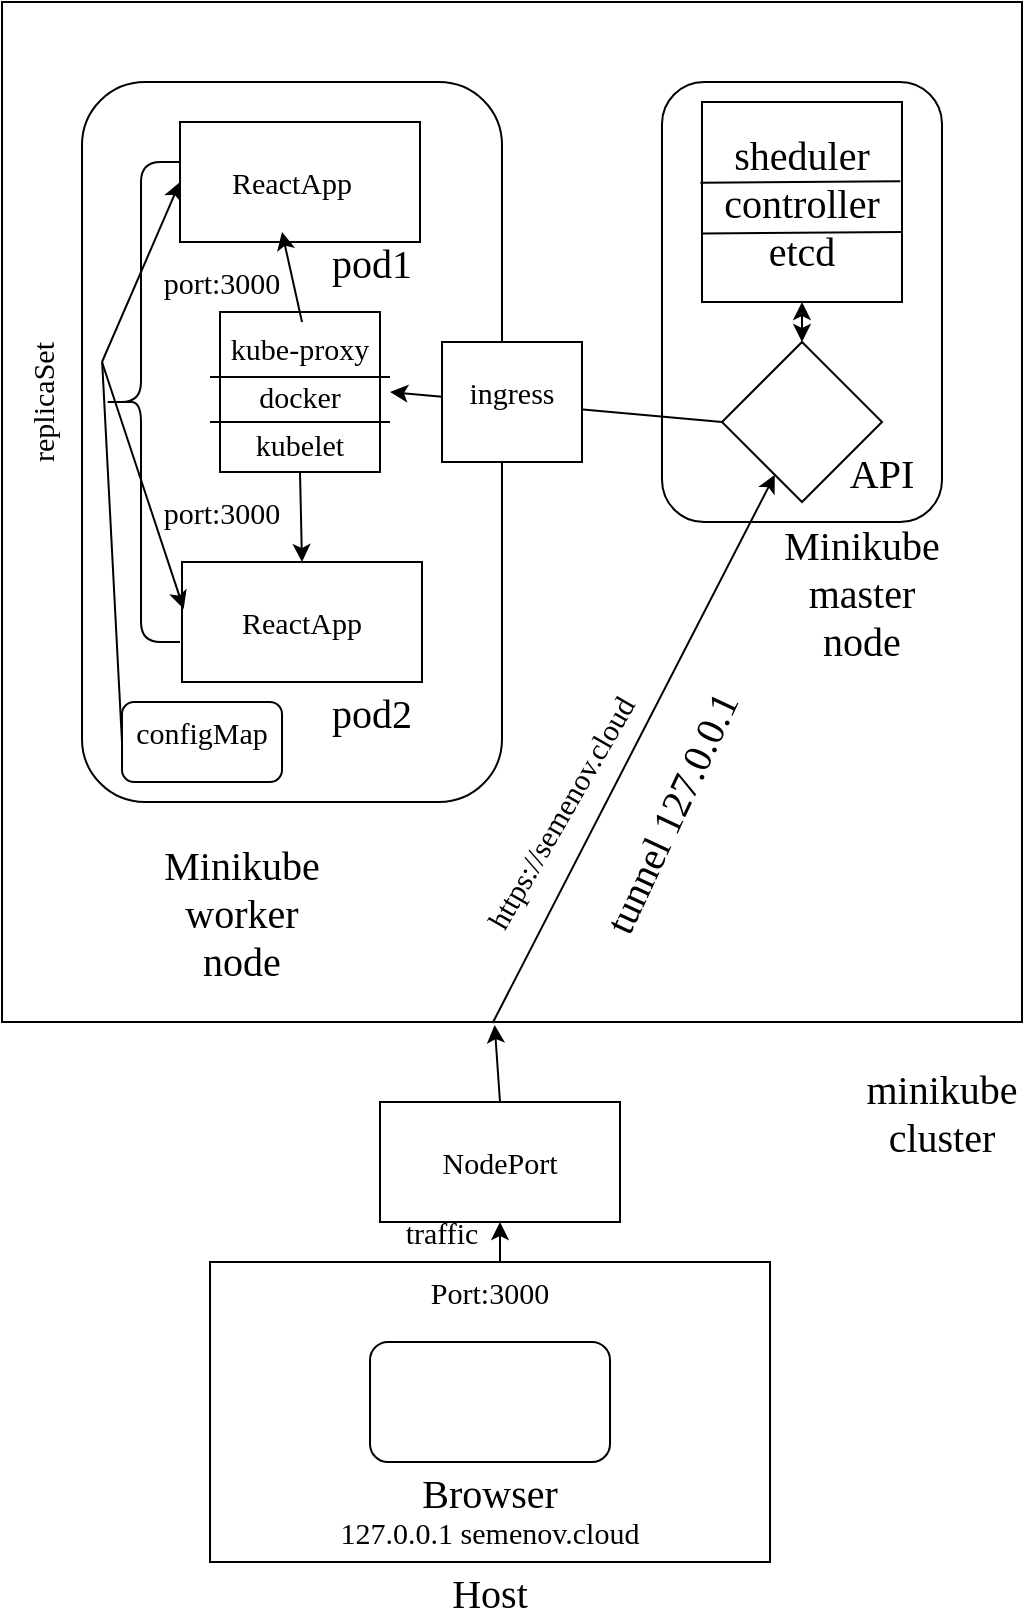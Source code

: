 <mxfile version="20.7.4" type="device"><diagram id="nDbbnNNauu_-PaAUMu-X" name="Страница 1"><mxGraphModel dx="1057" dy="1738" grid="1" gridSize="10" guides="1" tooltips="1" connect="1" arrows="1" fold="1" page="1" pageScale="1" pageWidth="827" pageHeight="1169" math="0" shadow="0"><root><mxCell id="0"/><mxCell id="1" parent="0"/><mxCell id="YRIsYIGgqFPjhDVwP6th-1" value="" style="rounded=0;whiteSpace=wrap;html=1;" vertex="1" parent="1"><mxGeometry x="274" y="530" width="280" height="150" as="geometry"/></mxCell><mxCell id="YRIsYIGgqFPjhDVwP6th-2" value="&lt;font face=&quot;Comic Sans MS&quot; style=&quot;font-size: 20px;&quot;&gt;Host&lt;/font&gt;" style="text;html=1;strokeColor=none;fillColor=none;align=center;verticalAlign=middle;whiteSpace=wrap;rounded=0;" vertex="1" parent="1"><mxGeometry x="384" y="680" width="60" height="30" as="geometry"/></mxCell><mxCell id="YRIsYIGgqFPjhDVwP6th-4" value="" style="rounded=1;whiteSpace=wrap;html=1;fontFamily=Comic Sans MS;fontSize=20;" vertex="1" parent="1"><mxGeometry x="354" y="570" width="120" height="60" as="geometry"/></mxCell><mxCell id="YRIsYIGgqFPjhDVwP6th-5" value="Browser" style="text;html=1;strokeColor=none;fillColor=none;align=center;verticalAlign=middle;whiteSpace=wrap;rounded=0;fontFamily=Comic Sans MS;fontSize=20;" vertex="1" parent="1"><mxGeometry x="384" y="630" width="60" height="30" as="geometry"/></mxCell><mxCell id="YRIsYIGgqFPjhDVwP6th-6" value="" style="whiteSpace=wrap;html=1;aspect=fixed;fontFamily=Comic Sans MS;fontSize=20;" vertex="1" parent="1"><mxGeometry x="170" y="-100" width="510" height="510" as="geometry"/></mxCell><mxCell id="YRIsYIGgqFPjhDVwP6th-7" value="minikube cluster" style="text;html=1;strokeColor=none;fillColor=none;align=center;verticalAlign=middle;whiteSpace=wrap;rounded=0;fontFamily=Comic Sans MS;fontSize=20;" vertex="1" parent="1"><mxGeometry x="610" y="440" width="60" height="30" as="geometry"/></mxCell><mxCell id="YRIsYIGgqFPjhDVwP6th-10" value="" style="rounded=1;whiteSpace=wrap;html=1;fontFamily=Comic Sans MS;fontSize=20;" vertex="1" parent="1"><mxGeometry x="210" y="-60" width="210" height="360" as="geometry"/></mxCell><mxCell id="YRIsYIGgqFPjhDVwP6th-11" value="" style="rounded=1;whiteSpace=wrap;html=1;fontFamily=Comic Sans MS;fontSize=20;" vertex="1" parent="1"><mxGeometry x="500" y="-60" width="140" height="220" as="geometry"/></mxCell><mxCell id="YRIsYIGgqFPjhDVwP6th-12" value="Minikube worker node" style="text;html=1;strokeColor=none;fillColor=none;align=center;verticalAlign=middle;whiteSpace=wrap;rounded=0;fontFamily=Comic Sans MS;fontSize=20;" vertex="1" parent="1"><mxGeometry x="260" y="340" width="60" height="30" as="geometry"/></mxCell><mxCell id="YRIsYIGgqFPjhDVwP6th-13" value="Minikube master node" style="text;html=1;strokeColor=none;fillColor=none;align=center;verticalAlign=middle;whiteSpace=wrap;rounded=0;fontFamily=Comic Sans MS;fontSize=20;" vertex="1" parent="1"><mxGeometry x="570" y="180" width="60" height="30" as="geometry"/></mxCell><mxCell id="YRIsYIGgqFPjhDVwP6th-15" value="" style="rounded=0;whiteSpace=wrap;html=1;fontFamily=Comic Sans MS;fontSize=20;" vertex="1" parent="1"><mxGeometry x="259" y="-40" width="120" height="60" as="geometry"/></mxCell><mxCell id="YRIsYIGgqFPjhDVwP6th-16" value="pod1" style="text;html=1;strokeColor=none;fillColor=none;align=center;verticalAlign=middle;whiteSpace=wrap;rounded=0;fontFamily=Comic Sans MS;fontSize=20;" vertex="1" parent="1"><mxGeometry x="310" y="15" width="90" height="30" as="geometry"/></mxCell><mxCell id="YRIsYIGgqFPjhDVwP6th-17" value="" style="rhombus;whiteSpace=wrap;html=1;fontFamily=Comic Sans MS;fontSize=20;" vertex="1" parent="1"><mxGeometry x="530" y="70" width="80" height="80" as="geometry"/></mxCell><mxCell id="YRIsYIGgqFPjhDVwP6th-18" value="API" style="text;html=1;strokeColor=none;fillColor=none;align=center;verticalAlign=middle;whiteSpace=wrap;rounded=0;fontFamily=Comic Sans MS;fontSize=20;" vertex="1" parent="1"><mxGeometry x="580" y="120" width="60" height="30" as="geometry"/></mxCell><mxCell id="YRIsYIGgqFPjhDVwP6th-19" value="" style="endArrow=classic;html=1;rounded=0;fontFamily=Comic Sans MS;fontSize=20;exitX=0.481;exitY=1.001;exitDx=0;exitDy=0;exitPerimeter=0;" edge="1" parent="1" source="YRIsYIGgqFPjhDVwP6th-6" target="YRIsYIGgqFPjhDVwP6th-17"><mxGeometry width="50" height="50" relative="1" as="geometry"><mxPoint x="390" y="260" as="sourcePoint"/><mxPoint x="440" y="210" as="targetPoint"/></mxGeometry></mxCell><mxCell id="YRIsYIGgqFPjhDVwP6th-20" value="tunnel 127.0.0.1&lt;br&gt;" style="text;html=1;strokeColor=none;fillColor=none;align=center;verticalAlign=middle;whiteSpace=wrap;rounded=0;fontFamily=Comic Sans MS;fontSize=20;rotation=-65;" vertex="1" parent="1"><mxGeometry x="414" y="290" width="180" height="30" as="geometry"/></mxCell><mxCell id="YRIsYIGgqFPjhDVwP6th-23" value="" style="whiteSpace=wrap;html=1;aspect=fixed;fontFamily=Comic Sans MS;fontSize=20;" vertex="1" parent="1"><mxGeometry x="520" y="-50" width="100" height="100" as="geometry"/></mxCell><mxCell id="YRIsYIGgqFPjhDVwP6th-24" value="sheduler&lt;br&gt;controller&lt;br&gt;etcd" style="text;html=1;strokeColor=none;fillColor=none;align=center;verticalAlign=middle;whiteSpace=wrap;rounded=0;fontFamily=Comic Sans MS;fontSize=20;" vertex="1" parent="1"><mxGeometry x="540" y="-15" width="60" height="30" as="geometry"/></mxCell><mxCell id="YRIsYIGgqFPjhDVwP6th-25" value="" style="endArrow=none;html=1;rounded=0;fontFamily=Comic Sans MS;fontSize=20;entryX=-0.008;entryY=0.404;entryDx=0;entryDy=0;entryPerimeter=0;exitX=0.992;exitY=0.396;exitDx=0;exitDy=0;exitPerimeter=0;" edge="1" parent="1" source="YRIsYIGgqFPjhDVwP6th-23" target="YRIsYIGgqFPjhDVwP6th-23"><mxGeometry width="50" height="50" relative="1" as="geometry"><mxPoint x="390" y="110" as="sourcePoint"/><mxPoint x="440" y="60" as="targetPoint"/></mxGeometry></mxCell><mxCell id="YRIsYIGgqFPjhDVwP6th-26" value="" style="endArrow=none;html=1;rounded=0;fontFamily=Comic Sans MS;fontSize=20;entryX=-0.008;entryY=0.404;entryDx=0;entryDy=0;entryPerimeter=0;exitX=0.992;exitY=0.396;exitDx=0;exitDy=0;exitPerimeter=0;" edge="1" parent="1"><mxGeometry width="50" height="50" relative="1" as="geometry"><mxPoint x="620" y="15.0" as="sourcePoint"/><mxPoint x="520" y="15.8" as="targetPoint"/></mxGeometry></mxCell><mxCell id="YRIsYIGgqFPjhDVwP6th-30" value="" style="whiteSpace=wrap;html=1;aspect=fixed;fontFamily=Comic Sans MS;fontSize=20;" vertex="1" parent="1"><mxGeometry x="279" y="55" width="80" height="80" as="geometry"/></mxCell><mxCell id="YRIsYIGgqFPjhDVwP6th-31" value="&lt;font style=&quot;font-size: 15px;&quot;&gt;kube-proxy&lt;br&gt;docker&lt;br&gt;kubelet&lt;/font&gt;" style="text;html=1;strokeColor=none;fillColor=none;align=center;verticalAlign=middle;whiteSpace=wrap;rounded=0;fontFamily=Comic Sans MS;fontSize=20;" vertex="1" parent="1"><mxGeometry x="274" y="80" width="90" height="30" as="geometry"/></mxCell><mxCell id="YRIsYIGgqFPjhDVwP6th-32" value="" style="endArrow=none;html=1;rounded=0;fontFamily=Comic Sans MS;fontSize=15;exitX=0;exitY=0.25;exitDx=0;exitDy=0;entryX=1;entryY=0.25;entryDx=0;entryDy=0;" edge="1" parent="1" source="YRIsYIGgqFPjhDVwP6th-31" target="YRIsYIGgqFPjhDVwP6th-31"><mxGeometry width="50" height="50" relative="1" as="geometry"><mxPoint x="370" y="140" as="sourcePoint"/><mxPoint x="420" y="90" as="targetPoint"/></mxGeometry></mxCell><mxCell id="YRIsYIGgqFPjhDVwP6th-33" value="" style="endArrow=none;html=1;rounded=0;fontFamily=Comic Sans MS;fontSize=15;exitX=0;exitY=0.25;exitDx=0;exitDy=0;entryX=1;entryY=0.25;entryDx=0;entryDy=0;" edge="1" parent="1"><mxGeometry width="50" height="50" relative="1" as="geometry"><mxPoint x="274" y="110" as="sourcePoint"/><mxPoint x="364" y="110" as="targetPoint"/></mxGeometry></mxCell><mxCell id="YRIsYIGgqFPjhDVwP6th-49" style="edgeStyle=orthogonalEdgeStyle;rounded=0;orthogonalLoop=1;jettySize=auto;html=1;exitX=0.5;exitY=0;exitDx=0;exitDy=0;entryX=0.5;entryY=1;entryDx=0;entryDy=0;fontFamily=Comic Sans MS;fontSize=15;" edge="1" parent="1" source="YRIsYIGgqFPjhDVwP6th-34" target="YRIsYIGgqFPjhDVwP6th-46"><mxGeometry relative="1" as="geometry"/></mxCell><mxCell id="YRIsYIGgqFPjhDVwP6th-34" value="Port:3000" style="text;html=1;strokeColor=none;fillColor=none;align=center;verticalAlign=middle;whiteSpace=wrap;rounded=0;fontFamily=Comic Sans MS;fontSize=15;" vertex="1" parent="1"><mxGeometry x="384" y="530" width="60" height="30" as="geometry"/></mxCell><mxCell id="YRIsYIGgqFPjhDVwP6th-37" value="" style="rounded=0;whiteSpace=wrap;html=1;fontFamily=Comic Sans MS;fontSize=20;" vertex="1" parent="1"><mxGeometry x="260" y="180" width="120" height="60" as="geometry"/></mxCell><mxCell id="YRIsYIGgqFPjhDVwP6th-38" value="pod2" style="text;html=1;strokeColor=none;fillColor=none;align=center;verticalAlign=middle;whiteSpace=wrap;rounded=0;fontFamily=Comic Sans MS;fontSize=20;" vertex="1" parent="1"><mxGeometry x="310" y="240" width="90" height="30" as="geometry"/></mxCell><mxCell id="YRIsYIGgqFPjhDVwP6th-41" value="" style="endArrow=classic;html=1;rounded=0;fontFamily=Comic Sans MS;fontSize=15;entryX=1;entryY=0.5;entryDx=0;entryDy=0;exitX=0;exitY=0.5;exitDx=0;exitDy=0;" edge="1" parent="1" source="YRIsYIGgqFPjhDVwP6th-17" target="YRIsYIGgqFPjhDVwP6th-31"><mxGeometry width="50" height="50" relative="1" as="geometry"><mxPoint x="340" y="210" as="sourcePoint"/><mxPoint x="390" y="160" as="targetPoint"/></mxGeometry></mxCell><mxCell id="YRIsYIGgqFPjhDVwP6th-42" value="" style="endArrow=classic;html=1;rounded=0;fontFamily=Comic Sans MS;fontSize=15;entryX=0.5;entryY=0;entryDx=0;entryDy=0;exitX=0.5;exitY=1;exitDx=0;exitDy=0;" edge="1" parent="1" source="YRIsYIGgqFPjhDVwP6th-30" target="YRIsYIGgqFPjhDVwP6th-37"><mxGeometry width="50" height="50" relative="1" as="geometry"><mxPoint x="340" y="210" as="sourcePoint"/><mxPoint x="390" y="160" as="targetPoint"/></mxGeometry></mxCell><mxCell id="YRIsYIGgqFPjhDVwP6th-43" value="" style="endArrow=classic;html=1;rounded=0;fontFamily=Comic Sans MS;fontSize=15;entryX=0;entryY=0;entryDx=0;entryDy=0;" edge="1" parent="1" target="YRIsYIGgqFPjhDVwP6th-16"><mxGeometry width="50" height="50" relative="1" as="geometry"><mxPoint x="320" y="60" as="sourcePoint"/><mxPoint x="390" y="160" as="targetPoint"/></mxGeometry></mxCell><mxCell id="YRIsYIGgqFPjhDVwP6th-44" value="port:3000" style="text;html=1;strokeColor=none;fillColor=none;align=center;verticalAlign=middle;whiteSpace=wrap;rounded=0;fontFamily=Comic Sans MS;fontSize=15;" vertex="1" parent="1"><mxGeometry x="250" y="140" width="60" height="30" as="geometry"/></mxCell><mxCell id="YRIsYIGgqFPjhDVwP6th-45" value="port:3000" style="text;html=1;strokeColor=none;fillColor=none;align=center;verticalAlign=middle;whiteSpace=wrap;rounded=0;fontFamily=Comic Sans MS;fontSize=15;" vertex="1" parent="1"><mxGeometry x="250" y="25" width="60" height="30" as="geometry"/></mxCell><mxCell id="YRIsYIGgqFPjhDVwP6th-46" value="" style="rounded=0;whiteSpace=wrap;html=1;fontFamily=Comic Sans MS;fontSize=15;" vertex="1" parent="1"><mxGeometry x="359" y="450" width="120" height="60" as="geometry"/></mxCell><mxCell id="YRIsYIGgqFPjhDVwP6th-47" value="NodePort" style="text;html=1;strokeColor=none;fillColor=none;align=center;verticalAlign=middle;whiteSpace=wrap;rounded=0;fontFamily=Comic Sans MS;fontSize=15;" vertex="1" parent="1"><mxGeometry x="389" y="465" width="60" height="30" as="geometry"/></mxCell><mxCell id="YRIsYIGgqFPjhDVwP6th-56" value="" style="endArrow=classic;html=1;rounded=0;fontFamily=Comic Sans MS;fontSize=15;exitX=0.5;exitY=0;exitDx=0;exitDy=0;entryX=0.483;entryY=1.003;entryDx=0;entryDy=0;entryPerimeter=0;" edge="1" parent="1" source="YRIsYIGgqFPjhDVwP6th-46" target="YRIsYIGgqFPjhDVwP6th-6"><mxGeometry width="50" height="50" relative="1" as="geometry"><mxPoint x="340" y="330" as="sourcePoint"/><mxPoint x="390" y="280" as="targetPoint"/></mxGeometry></mxCell><mxCell id="YRIsYIGgqFPjhDVwP6th-57" value="ReactApp" style="text;html=1;strokeColor=none;fillColor=none;align=center;verticalAlign=middle;whiteSpace=wrap;rounded=0;fontFamily=Comic Sans MS;fontSize=15;" vertex="1" parent="1"><mxGeometry x="290" y="195" width="60" height="30" as="geometry"/></mxCell><mxCell id="YRIsYIGgqFPjhDVwP6th-58" value="ReactApp" style="text;html=1;strokeColor=none;fillColor=none;align=center;verticalAlign=middle;whiteSpace=wrap;rounded=0;fontFamily=Comic Sans MS;fontSize=15;" vertex="1" parent="1"><mxGeometry x="285" y="-25" width="60" height="30" as="geometry"/></mxCell><mxCell id="YRIsYIGgqFPjhDVwP6th-59" value="traffic" style="text;html=1;strokeColor=none;fillColor=none;align=center;verticalAlign=middle;whiteSpace=wrap;rounded=0;fontFamily=Comic Sans MS;fontSize=15;" vertex="1" parent="1"><mxGeometry x="360" y="500" width="60" height="30" as="geometry"/></mxCell><mxCell id="YRIsYIGgqFPjhDVwP6th-60" value="" style="endArrow=classic;startArrow=classic;html=1;rounded=0;fontFamily=Comic Sans MS;fontSize=15;entryX=0.5;entryY=1;entryDx=0;entryDy=0;exitX=0.5;exitY=0;exitDx=0;exitDy=0;" edge="1" parent="1" source="YRIsYIGgqFPjhDVwP6th-17" target="YRIsYIGgqFPjhDVwP6th-23"><mxGeometry width="50" height="50" relative="1" as="geometry"><mxPoint x="340" y="210" as="sourcePoint"/><mxPoint x="390" y="160" as="targetPoint"/></mxGeometry></mxCell><mxCell id="YRIsYIGgqFPjhDVwP6th-61" value="127.0.0.1 semenov.cloud" style="text;html=1;strokeColor=none;fillColor=none;align=center;verticalAlign=middle;whiteSpace=wrap;rounded=0;fontFamily=Comic Sans MS;fontSize=15;" vertex="1" parent="1"><mxGeometry x="314" y="650" width="200" height="30" as="geometry"/></mxCell><mxCell id="YRIsYIGgqFPjhDVwP6th-62" value="" style="shape=curlyBracket;whiteSpace=wrap;html=1;rounded=1;labelPosition=left;verticalLabelPosition=middle;align=right;verticalAlign=middle;fontFamily=Comic Sans MS;fontSize=15;" vertex="1" parent="1"><mxGeometry x="220" y="-20" width="39" height="240" as="geometry"/></mxCell><mxCell id="YRIsYIGgqFPjhDVwP6th-63" value="replicaSet" style="text;html=1;strokeColor=none;fillColor=none;align=center;verticalAlign=middle;whiteSpace=wrap;rounded=0;fontFamily=Comic Sans MS;fontSize=15;rotation=-90;" vertex="1" parent="1"><mxGeometry x="160" y="85" width="60" height="30" as="geometry"/></mxCell><mxCell id="YRIsYIGgqFPjhDVwP6th-64" value="" style="rounded=0;whiteSpace=wrap;html=1;fontFamily=Comic Sans MS;fontSize=15;" vertex="1" parent="1"><mxGeometry x="390" y="70" width="70" height="60" as="geometry"/></mxCell><mxCell id="YRIsYIGgqFPjhDVwP6th-65" value="ingress" style="text;html=1;strokeColor=none;fillColor=none;align=center;verticalAlign=middle;whiteSpace=wrap;rounded=0;fontFamily=Comic Sans MS;fontSize=15;" vertex="1" parent="1"><mxGeometry x="395" y="80" width="60" height="30" as="geometry"/></mxCell><mxCell id="YRIsYIGgqFPjhDVwP6th-67" value="" style="rounded=1;whiteSpace=wrap;html=1;fontFamily=Comic Sans MS;fontSize=15;" vertex="1" parent="1"><mxGeometry x="230" y="250" width="80" height="40" as="geometry"/></mxCell><mxCell id="YRIsYIGgqFPjhDVwP6th-68" value="configMap" style="text;html=1;strokeColor=none;fillColor=none;align=center;verticalAlign=middle;whiteSpace=wrap;rounded=0;fontFamily=Comic Sans MS;fontSize=15;" vertex="1" parent="1"><mxGeometry x="240" y="250" width="60" height="30" as="geometry"/></mxCell><mxCell id="YRIsYIGgqFPjhDVwP6th-69" value="" style="endArrow=none;html=1;rounded=0;fontFamily=Comic Sans MS;fontSize=15;entryX=0;entryY=0.5;entryDx=0;entryDy=0;exitX=0.048;exitY=0.389;exitDx=0;exitDy=0;exitPerimeter=0;" edge="1" parent="1" source="YRIsYIGgqFPjhDVwP6th-10" target="YRIsYIGgqFPjhDVwP6th-67"><mxGeometry width="50" height="50" relative="1" as="geometry"><mxPoint x="380" y="210" as="sourcePoint"/><mxPoint x="430" y="160" as="targetPoint"/></mxGeometry></mxCell><mxCell id="YRIsYIGgqFPjhDVwP6th-70" value="" style="endArrow=classic;html=1;rounded=0;fontFamily=Comic Sans MS;fontSize=15;entryX=0;entryY=0.5;entryDx=0;entryDy=0;" edge="1" parent="1" target="YRIsYIGgqFPjhDVwP6th-15"><mxGeometry width="50" height="50" relative="1" as="geometry"><mxPoint x="220" y="80" as="sourcePoint"/><mxPoint x="430" y="160" as="targetPoint"/></mxGeometry></mxCell><mxCell id="YRIsYIGgqFPjhDVwP6th-71" value="" style="endArrow=classic;html=1;rounded=0;fontFamily=Comic Sans MS;fontSize=15;entryX=0.007;entryY=0.391;entryDx=0;entryDy=0;entryPerimeter=0;" edge="1" parent="1" target="YRIsYIGgqFPjhDVwP6th-37"><mxGeometry width="50" height="50" relative="1" as="geometry"><mxPoint x="220" y="80" as="sourcePoint"/><mxPoint x="430" y="160" as="targetPoint"/></mxGeometry></mxCell><mxCell id="YRIsYIGgqFPjhDVwP6th-72" value="https://semenov.cloud" style="text;html=1;strokeColor=none;fillColor=none;align=center;verticalAlign=middle;whiteSpace=wrap;rounded=0;fontFamily=Comic Sans MS;fontSize=15;rotation=-60;" vertex="1" parent="1"><mxGeometry x="419" y="290" width="60" height="30" as="geometry"/></mxCell></root></mxGraphModel></diagram></mxfile>
